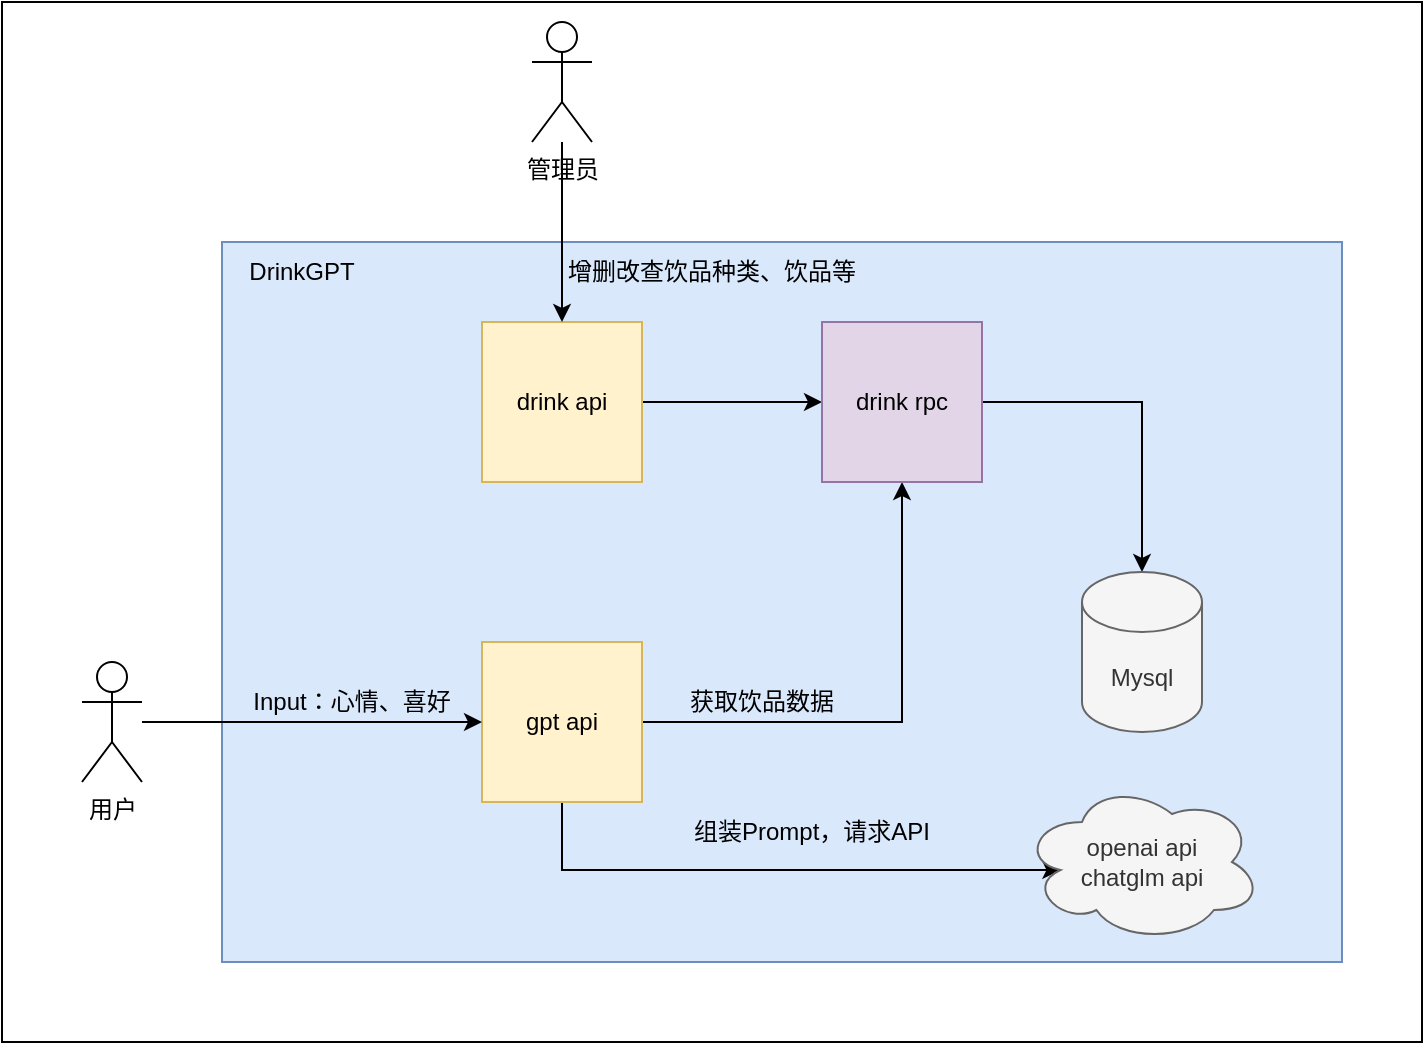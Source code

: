 <mxfile version="21.2.8" type="device">
  <diagram name="第 1 页" id="y_sBdK6_EGcUX7g8eiqU">
    <mxGraphModel dx="954" dy="598" grid="1" gridSize="10" guides="1" tooltips="1" connect="1" arrows="1" fold="1" page="0" pageScale="1" pageWidth="827" pageHeight="1169" math="0" shadow="0">
      <root>
        <mxCell id="0" />
        <mxCell id="1" parent="0" />
        <mxCell id="0fvaz3YacZFxe_K5BSXG-23" value="" style="rounded=0;whiteSpace=wrap;html=1;" vertex="1" parent="1">
          <mxGeometry x="10" width="710" height="520" as="geometry" />
        </mxCell>
        <mxCell id="0fvaz3YacZFxe_K5BSXG-1" value="" style="rounded=0;whiteSpace=wrap;html=1;fillColor=#dae8fc;strokeColor=#6c8ebf;" vertex="1" parent="1">
          <mxGeometry x="120" y="120" width="560" height="360" as="geometry" />
        </mxCell>
        <mxCell id="0fvaz3YacZFxe_K5BSXG-14" style="edgeStyle=orthogonalEdgeStyle;rounded=0;orthogonalLoop=1;jettySize=auto;html=1;exitX=1;exitY=0.5;exitDx=0;exitDy=0;entryX=0.5;entryY=1;entryDx=0;entryDy=0;" edge="1" parent="1" source="0fvaz3YacZFxe_K5BSXG-3" target="0fvaz3YacZFxe_K5BSXG-7">
          <mxGeometry relative="1" as="geometry" />
        </mxCell>
        <mxCell id="0fvaz3YacZFxe_K5BSXG-20" style="edgeStyle=orthogonalEdgeStyle;rounded=0;orthogonalLoop=1;jettySize=auto;html=1;exitX=0.5;exitY=1;exitDx=0;exitDy=0;entryX=0.16;entryY=0.55;entryDx=0;entryDy=0;entryPerimeter=0;" edge="1" parent="1" source="0fvaz3YacZFxe_K5BSXG-3" target="0fvaz3YacZFxe_K5BSXG-19">
          <mxGeometry relative="1" as="geometry" />
        </mxCell>
        <mxCell id="0fvaz3YacZFxe_K5BSXG-3" value="gpt api" style="whiteSpace=wrap;html=1;aspect=fixed;fillColor=#fff2cc;strokeColor=#d6b656;" vertex="1" parent="1">
          <mxGeometry x="250" y="320" width="80" height="80" as="geometry" />
        </mxCell>
        <mxCell id="0fvaz3YacZFxe_K5BSXG-4" value="DrinkGPT" style="text;html=1;strokeColor=none;fillColor=none;align=center;verticalAlign=middle;whiteSpace=wrap;rounded=0;" vertex="1" parent="1">
          <mxGeometry x="130" y="120" width="60" height="30" as="geometry" />
        </mxCell>
        <mxCell id="0fvaz3YacZFxe_K5BSXG-11" style="edgeStyle=orthogonalEdgeStyle;rounded=0;orthogonalLoop=1;jettySize=auto;html=1;exitX=1;exitY=0.5;exitDx=0;exitDy=0;" edge="1" parent="1" source="0fvaz3YacZFxe_K5BSXG-6" target="0fvaz3YacZFxe_K5BSXG-7">
          <mxGeometry relative="1" as="geometry" />
        </mxCell>
        <mxCell id="0fvaz3YacZFxe_K5BSXG-6" value="drink api" style="whiteSpace=wrap;html=1;aspect=fixed;fillColor=#fff2cc;strokeColor=#d6b656;" vertex="1" parent="1">
          <mxGeometry x="250" y="160" width="80" height="80" as="geometry" />
        </mxCell>
        <mxCell id="0fvaz3YacZFxe_K5BSXG-13" style="edgeStyle=orthogonalEdgeStyle;rounded=0;orthogonalLoop=1;jettySize=auto;html=1;exitX=1;exitY=0.5;exitDx=0;exitDy=0;" edge="1" parent="1" source="0fvaz3YacZFxe_K5BSXG-7" target="0fvaz3YacZFxe_K5BSXG-12">
          <mxGeometry relative="1" as="geometry" />
        </mxCell>
        <mxCell id="0fvaz3YacZFxe_K5BSXG-7" value="drink rpc" style="whiteSpace=wrap;html=1;aspect=fixed;fillColor=#e1d5e7;strokeColor=#9673a6;" vertex="1" parent="1">
          <mxGeometry x="420" y="160" width="80" height="80" as="geometry" />
        </mxCell>
        <mxCell id="0fvaz3YacZFxe_K5BSXG-10" value="" style="edgeStyle=orthogonalEdgeStyle;rounded=0;orthogonalLoop=1;jettySize=auto;html=1;" edge="1" parent="1" source="0fvaz3YacZFxe_K5BSXG-8" target="0fvaz3YacZFxe_K5BSXG-6">
          <mxGeometry relative="1" as="geometry" />
        </mxCell>
        <mxCell id="0fvaz3YacZFxe_K5BSXG-8" value="管理员&lt;br&gt;" style="shape=umlActor;verticalLabelPosition=bottom;verticalAlign=top;html=1;outlineConnect=0;" vertex="1" parent="1">
          <mxGeometry x="275" y="10" width="30" height="60" as="geometry" />
        </mxCell>
        <mxCell id="0fvaz3YacZFxe_K5BSXG-12" value="Mysql" style="shape=cylinder3;whiteSpace=wrap;html=1;boundedLbl=1;backgroundOutline=1;size=15;fillColor=#f5f5f5;fontColor=#333333;strokeColor=#666666;" vertex="1" parent="1">
          <mxGeometry x="550" y="285" width="60" height="80" as="geometry" />
        </mxCell>
        <mxCell id="0fvaz3YacZFxe_K5BSXG-15" value="获取饮品数据" style="text;html=1;strokeColor=none;fillColor=none;align=center;verticalAlign=middle;whiteSpace=wrap;rounded=0;" vertex="1" parent="1">
          <mxGeometry x="350" y="335" width="80" height="30" as="geometry" />
        </mxCell>
        <mxCell id="0fvaz3YacZFxe_K5BSXG-17" value="" style="edgeStyle=orthogonalEdgeStyle;rounded=0;orthogonalLoop=1;jettySize=auto;html=1;entryX=0;entryY=0.5;entryDx=0;entryDy=0;" edge="1" parent="1" source="0fvaz3YacZFxe_K5BSXG-16" target="0fvaz3YacZFxe_K5BSXG-3">
          <mxGeometry relative="1" as="geometry">
            <Array as="points" />
          </mxGeometry>
        </mxCell>
        <mxCell id="0fvaz3YacZFxe_K5BSXG-16" value="用户" style="shape=umlActor;verticalLabelPosition=bottom;verticalAlign=top;html=1;outlineConnect=0;" vertex="1" parent="1">
          <mxGeometry x="50" y="330" width="30" height="60" as="geometry" />
        </mxCell>
        <mxCell id="0fvaz3YacZFxe_K5BSXG-18" value="Input：心情、喜好" style="text;html=1;strokeColor=none;fillColor=none;align=center;verticalAlign=middle;whiteSpace=wrap;rounded=0;" vertex="1" parent="1">
          <mxGeometry x="130" y="335" width="110" height="30" as="geometry" />
        </mxCell>
        <mxCell id="0fvaz3YacZFxe_K5BSXG-19" value="openai api&lt;br&gt;chatglm api" style="ellipse;shape=cloud;whiteSpace=wrap;html=1;fillColor=#f5f5f5;fontColor=#333333;strokeColor=#666666;" vertex="1" parent="1">
          <mxGeometry x="520" y="390" width="120" height="80" as="geometry" />
        </mxCell>
        <mxCell id="0fvaz3YacZFxe_K5BSXG-21" value="组装Prompt，请求API" style="text;html=1;strokeColor=none;fillColor=none;align=center;verticalAlign=middle;whiteSpace=wrap;rounded=0;" vertex="1" parent="1">
          <mxGeometry x="350" y="400" width="130" height="30" as="geometry" />
        </mxCell>
        <mxCell id="0fvaz3YacZFxe_K5BSXG-22" value="增删改查饮品种类、饮品等" style="text;html=1;strokeColor=none;fillColor=none;align=center;verticalAlign=middle;whiteSpace=wrap;rounded=0;" vertex="1" parent="1">
          <mxGeometry x="290" y="120" width="150" height="30" as="geometry" />
        </mxCell>
      </root>
    </mxGraphModel>
  </diagram>
</mxfile>
